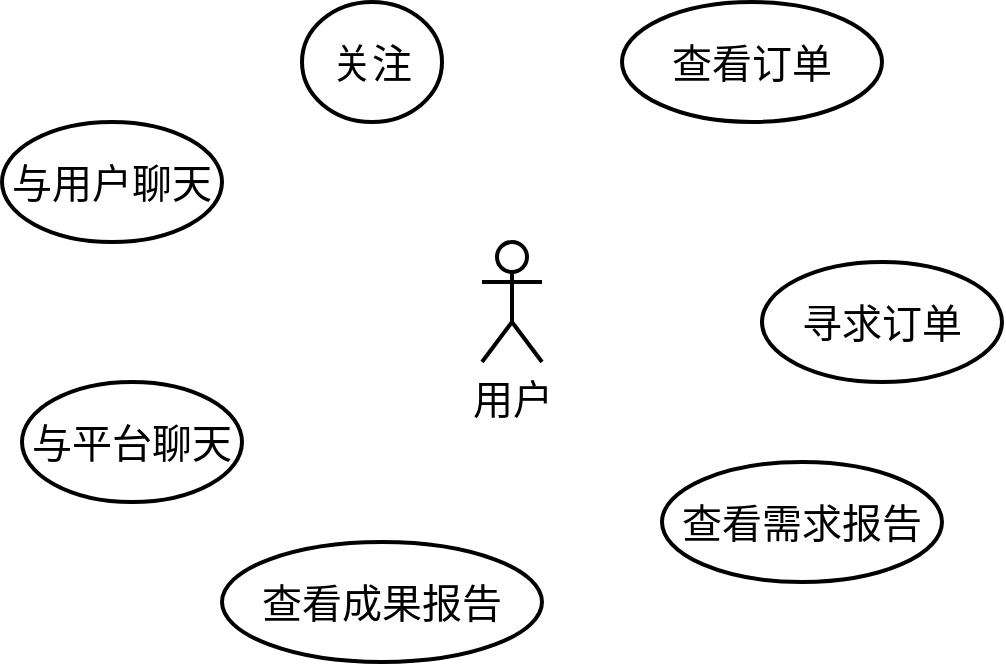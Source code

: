 <mxfile version="24.1.0" type="github">
  <diagram name="Page-1" id="c4acf3e9-155e-7222-9cf6-157b1a14988f">
    <mxGraphModel dx="946" dy="673" grid="1" gridSize="10" guides="1" tooltips="1" connect="1" arrows="1" fold="1" page="1" pageScale="1" pageWidth="850" pageHeight="1100" background="none" math="0" shadow="0">
      <root>
        <mxCell id="0" />
        <mxCell id="1" parent="0" />
        <mxCell id="kgqGU4TKHltl0eIKOpX1-1" value="用户" style="shape=umlActor;verticalLabelPosition=bottom;verticalAlign=top;html=1;outlineConnect=0;strokeWidth=2;fontSize=20;" vertex="1" parent="1">
          <mxGeometry x="420" y="360" width="30" height="60" as="geometry" />
        </mxCell>
        <mxCell id="kgqGU4TKHltl0eIKOpX1-2" value="查看订单" style="ellipse;whiteSpace=wrap;html=1;strokeWidth=2;fontSize=20;" vertex="1" parent="1">
          <mxGeometry x="490" y="240" width="130" height="60" as="geometry" />
        </mxCell>
        <mxCell id="kgqGU4TKHltl0eIKOpX1-3" value="寻求订单" style="ellipse;whiteSpace=wrap;html=1;strokeWidth=2;fontSize=20;" vertex="1" parent="1">
          <mxGeometry x="560" y="370" width="120" height="60" as="geometry" />
        </mxCell>
        <mxCell id="kgqGU4TKHltl0eIKOpX1-4" value="查看需求报告" style="ellipse;whiteSpace=wrap;html=1;strokeWidth=2;fontSize=20;" vertex="1" parent="1">
          <mxGeometry x="510" y="470" width="140" height="60" as="geometry" />
        </mxCell>
        <mxCell id="kgqGU4TKHltl0eIKOpX1-5" value="查看成果&lt;span style=&quot;background-color: initial; font-size: 20px;&quot;&gt;报告&lt;/span&gt;" style="ellipse;whiteSpace=wrap;html=1;strokeWidth=2;fontSize=20;" vertex="1" parent="1">
          <mxGeometry x="290" y="510" width="160" height="60" as="geometry" />
        </mxCell>
        <mxCell id="kgqGU4TKHltl0eIKOpX1-6" value="与平台聊天" style="ellipse;whiteSpace=wrap;html=1;strokeWidth=2;fontSize=20;" vertex="1" parent="1">
          <mxGeometry x="190" y="430" width="110" height="60" as="geometry" />
        </mxCell>
        <mxCell id="kgqGU4TKHltl0eIKOpX1-7" value="与用户&lt;span style=&quot;background-color: initial; font-size: 20px;&quot;&gt;聊天&lt;/span&gt;" style="ellipse;whiteSpace=wrap;html=1;strokeWidth=2;fontSize=20;" vertex="1" parent="1">
          <mxGeometry x="180" y="300" width="110" height="60" as="geometry" />
        </mxCell>
        <mxCell id="kgqGU4TKHltl0eIKOpX1-8" value="关注" style="ellipse;whiteSpace=wrap;html=1;strokeWidth=2;fontSize=20;" vertex="1" parent="1">
          <mxGeometry x="330" y="240" width="70" height="60" as="geometry" />
        </mxCell>
      </root>
    </mxGraphModel>
  </diagram>
</mxfile>
